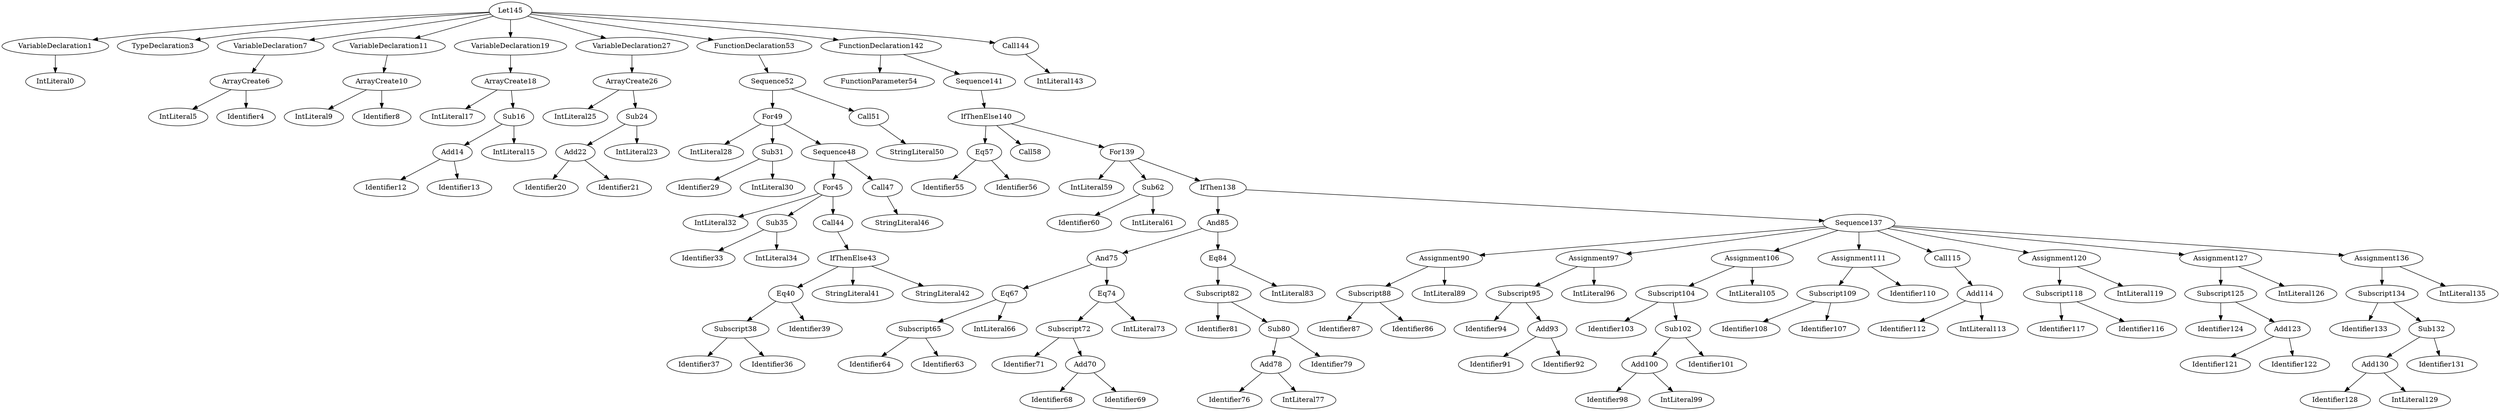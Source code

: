 digraph {
Let145
VariableDeclaration1
IntLiteral0
VariableDeclaration1->IntLiteral0
Let145->VariableDeclaration1
TypeDeclaration3
Let145->TypeDeclaration3
VariableDeclaration7
ArrayCreate6
IntLiteral5
ArrayCreate6->IntLiteral5
Identifier4
ArrayCreate6->Identifier4
VariableDeclaration7->ArrayCreate6
Let145->VariableDeclaration7
VariableDeclaration11
ArrayCreate10
IntLiteral9
ArrayCreate10->IntLiteral9
Identifier8
ArrayCreate10->Identifier8
VariableDeclaration11->ArrayCreate10
Let145->VariableDeclaration11
VariableDeclaration19
ArrayCreate18
IntLiteral17
ArrayCreate18->IntLiteral17
Sub16
Add14
Identifier12
Add14->Identifier12
Identifier13
Add14->Identifier13
Sub16->Add14
IntLiteral15
Sub16->IntLiteral15
ArrayCreate18->Sub16
VariableDeclaration19->ArrayCreate18
Let145->VariableDeclaration19
VariableDeclaration27
ArrayCreate26
IntLiteral25
ArrayCreate26->IntLiteral25
Sub24
Add22
Identifier20
Add22->Identifier20
Identifier21
Add22->Identifier21
Sub24->Add22
IntLiteral23
Sub24->IntLiteral23
ArrayCreate26->Sub24
VariableDeclaration27->ArrayCreate26
Let145->VariableDeclaration27
FunctionDeclaration53
Sequence52
For49
IntLiteral28
For49->IntLiteral28
Sub31
Identifier29
Sub31->Identifier29
IntLiteral30
Sub31->IntLiteral30
For49->Sub31
Sequence48
For45
IntLiteral32
For45->IntLiteral32
Sub35
Identifier33
Sub35->Identifier33
IntLiteral34
Sub35->IntLiteral34
For45->Sub35
Call44
IfThenElse43
Eq40
Subscript38
Identifier37
Subscript38->Identifier37
Identifier36
Subscript38->Identifier36
Eq40->Subscript38
Identifier39
Eq40->Identifier39
IfThenElse43->Eq40
StringLiteral41
IfThenElse43->StringLiteral41
StringLiteral42
IfThenElse43->StringLiteral42
Call44->IfThenElse43
For45->Call44
Sequence48->For45
Call47
StringLiteral46
Call47->StringLiteral46
Sequence48->Call47
For49->Sequence48
Sequence52->For49
Call51
StringLiteral50
Call51->StringLiteral50
Sequence52->Call51
FunctionDeclaration53->Sequence52
Let145->FunctionDeclaration53
FunctionDeclaration142
FunctionParameter54
FunctionDeclaration142->FunctionParameter54
Sequence141
IfThenElse140
Eq57
Identifier55
Eq57->Identifier55
Identifier56
Eq57->Identifier56
IfThenElse140->Eq57
Call58
IfThenElse140->Call58
For139
IntLiteral59
For139->IntLiteral59
Sub62
Identifier60
Sub62->Identifier60
IntLiteral61
Sub62->IntLiteral61
For139->Sub62
IfThen138
And85
And75
Eq67
Subscript65
Identifier64
Subscript65->Identifier64
Identifier63
Subscript65->Identifier63
Eq67->Subscript65
IntLiteral66
Eq67->IntLiteral66
And75->Eq67
Eq74
Subscript72
Identifier71
Subscript72->Identifier71
Add70
Identifier68
Add70->Identifier68
Identifier69
Add70->Identifier69
Subscript72->Add70
Eq74->Subscript72
IntLiteral73
Eq74->IntLiteral73
And75->Eq74
And85->And75
Eq84
Subscript82
Identifier81
Subscript82->Identifier81
Sub80
Add78
Identifier76
Add78->Identifier76
IntLiteral77
Add78->IntLiteral77
Sub80->Add78
Identifier79
Sub80->Identifier79
Subscript82->Sub80
Eq84->Subscript82
IntLiteral83
Eq84->IntLiteral83
And85->Eq84
IfThen138->And85
Sequence137
Assignment90
Subscript88
Identifier87
Subscript88->Identifier87
Identifier86
Subscript88->Identifier86
Assignment90->Subscript88
IntLiteral89
Assignment90->IntLiteral89
Sequence137->Assignment90
Assignment97
Subscript95
Identifier94
Subscript95->Identifier94
Add93
Identifier91
Add93->Identifier91
Identifier92
Add93->Identifier92
Subscript95->Add93
Assignment97->Subscript95
IntLiteral96
Assignment97->IntLiteral96
Sequence137->Assignment97
Assignment106
Subscript104
Identifier103
Subscript104->Identifier103
Sub102
Add100
Identifier98
Add100->Identifier98
IntLiteral99
Add100->IntLiteral99
Sub102->Add100
Identifier101
Sub102->Identifier101
Subscript104->Sub102
Assignment106->Subscript104
IntLiteral105
Assignment106->IntLiteral105
Sequence137->Assignment106
Assignment111
Subscript109
Identifier108
Subscript109->Identifier108
Identifier107
Subscript109->Identifier107
Assignment111->Subscript109
Identifier110
Assignment111->Identifier110
Sequence137->Assignment111
Call115
Add114
Identifier112
Add114->Identifier112
IntLiteral113
Add114->IntLiteral113
Call115->Add114
Sequence137->Call115
Assignment120
Subscript118
Identifier117
Subscript118->Identifier117
Identifier116
Subscript118->Identifier116
Assignment120->Subscript118
IntLiteral119
Assignment120->IntLiteral119
Sequence137->Assignment120
Assignment127
Subscript125
Identifier124
Subscript125->Identifier124
Add123
Identifier121
Add123->Identifier121
Identifier122
Add123->Identifier122
Subscript125->Add123
Assignment127->Subscript125
IntLiteral126
Assignment127->IntLiteral126
Sequence137->Assignment127
Assignment136
Subscript134
Identifier133
Subscript134->Identifier133
Sub132
Add130
Identifier128
Add130->Identifier128
IntLiteral129
Add130->IntLiteral129
Sub132->Add130
Identifier131
Sub132->Identifier131
Subscript134->Sub132
Assignment136->Subscript134
IntLiteral135
Assignment136->IntLiteral135
Sequence137->Assignment136
IfThen138->Sequence137
For139->IfThen138
IfThenElse140->For139
Sequence141->IfThenElse140
FunctionDeclaration142->Sequence141
Let145->FunctionDeclaration142
Call144
IntLiteral143
Call144->IntLiteral143
Let145->Call144
}

